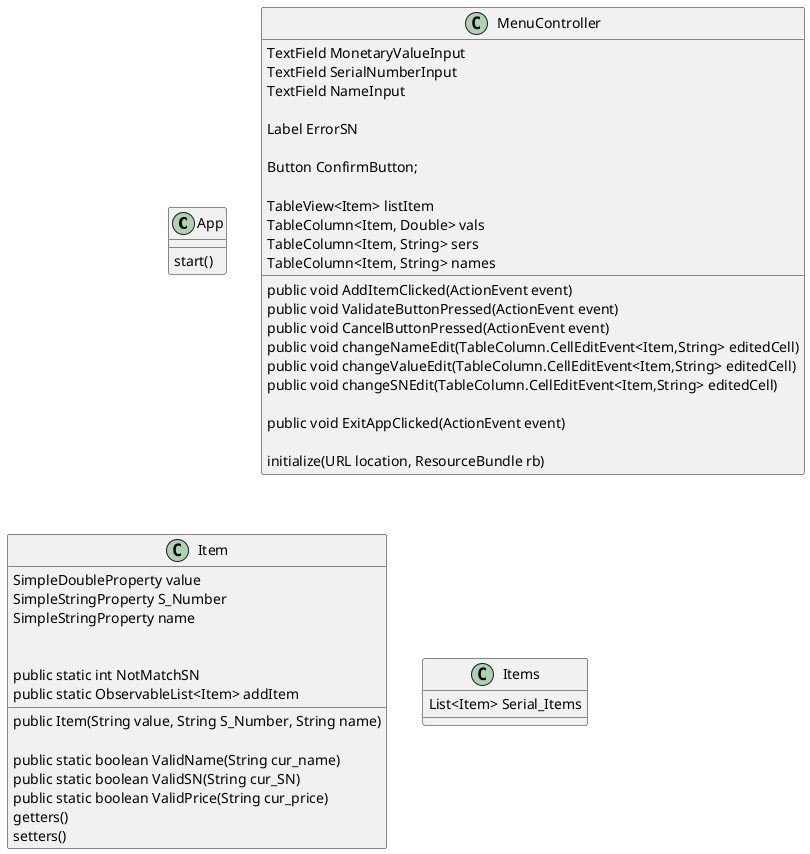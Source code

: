 @startuml
'https://plantuml.com/sequence-diagram

class App{
    start()
}

class MenuController{
TextField MonetaryValueInput
TextField SerialNumberInput
TextField NameInput

Label ErrorSN

Button ConfirmButton;

TableView<Item> listItem
TableColumn<Item, Double> vals
TableColumn<Item, String> sers
TableColumn<Item, String> names

public void AddItemClicked(ActionEvent event)
public void ValidateButtonPressed(ActionEvent event)
public void CancelButtonPressed(ActionEvent event)
public void changeNameEdit(TableColumn.CellEditEvent<Item,String> editedCell)
public void changeValueEdit(TableColumn.CellEditEvent<Item,String> editedCell)
public void changeSNEdit(TableColumn.CellEditEvent<Item,String> editedCell)

public void ExitAppClicked(ActionEvent event)

initialize(URL location, ResourceBundle rb)
}

class Item{
SimpleDoubleProperty value
SimpleStringProperty S_Number
SimpleStringProperty name

public Item(String value, String S_Number, String name)

public static boolean ValidName(String cur_name)
public static boolean ValidSN(String cur_SN)
public static boolean ValidPrice(String cur_price)
public static int NotMatchSN
public static ObservableList<Item> addItem

getters()
setters()
}

class Items{
List<Item> Serial_Items
}


@enduml